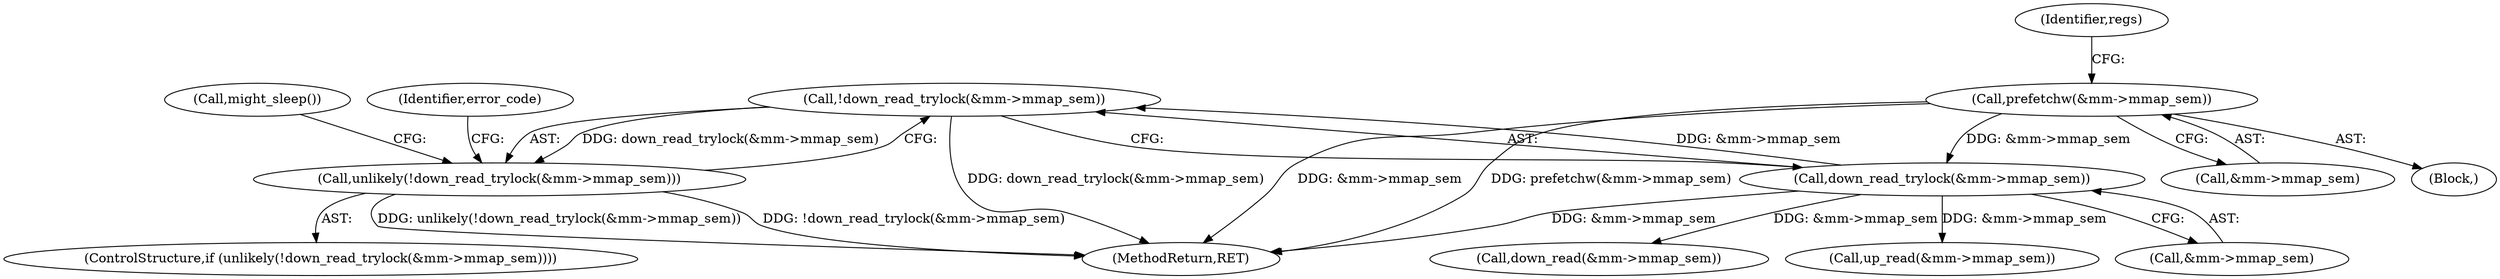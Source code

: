 digraph "0_linux_a8b0ca17b80e92faab46ee7179ba9e99ccb61233_52@API" {
"1000261" [label="(Call,!down_read_trylock(&mm->mmap_sem))"];
"1000262" [label="(Call,down_read_trylock(&mm->mmap_sem))"];
"1000158" [label="(Call,prefetchw(&mm->mmap_sem))"];
"1000260" [label="(Call,unlikely(!down_read_trylock(&mm->mmap_sem)))"];
"1000261" [label="(Call,!down_read_trylock(&mm->mmap_sem))"];
"1000259" [label="(ControlStructure,if (unlikely(!down_read_trylock(&mm->mmap_sem))))"];
"1000260" [label="(Call,unlikely(!down_read_trylock(&mm->mmap_sem)))"];
"1000452" [label="(MethodReturn,RET)"];
"1000119" [label="(Block,)"];
"1000166" [label="(Identifier,regs)"];
"1000294" [label="(Call,might_sleep())"];
"1000287" [label="(Call,down_read(&mm->mmap_sem))"];
"1000263" [label="(Call,&mm->mmap_sem)"];
"1000158" [label="(Call,prefetchw(&mm->mmap_sem))"];
"1000159" [label="(Call,&mm->mmap_sem)"];
"1000272" [label="(Identifier,error_code)"];
"1000447" [label="(Call,up_read(&mm->mmap_sem))"];
"1000262" [label="(Call,down_read_trylock(&mm->mmap_sem))"];
"1000261" -> "1000260"  [label="AST: "];
"1000261" -> "1000262"  [label="CFG: "];
"1000262" -> "1000261"  [label="AST: "];
"1000260" -> "1000261"  [label="CFG: "];
"1000261" -> "1000452"  [label="DDG: down_read_trylock(&mm->mmap_sem)"];
"1000261" -> "1000260"  [label="DDG: down_read_trylock(&mm->mmap_sem)"];
"1000262" -> "1000261"  [label="DDG: &mm->mmap_sem"];
"1000262" -> "1000263"  [label="CFG: "];
"1000263" -> "1000262"  [label="AST: "];
"1000262" -> "1000452"  [label="DDG: &mm->mmap_sem"];
"1000158" -> "1000262"  [label="DDG: &mm->mmap_sem"];
"1000262" -> "1000287"  [label="DDG: &mm->mmap_sem"];
"1000262" -> "1000447"  [label="DDG: &mm->mmap_sem"];
"1000158" -> "1000119"  [label="AST: "];
"1000158" -> "1000159"  [label="CFG: "];
"1000159" -> "1000158"  [label="AST: "];
"1000166" -> "1000158"  [label="CFG: "];
"1000158" -> "1000452"  [label="DDG: &mm->mmap_sem"];
"1000158" -> "1000452"  [label="DDG: prefetchw(&mm->mmap_sem)"];
"1000260" -> "1000259"  [label="AST: "];
"1000272" -> "1000260"  [label="CFG: "];
"1000294" -> "1000260"  [label="CFG: "];
"1000260" -> "1000452"  [label="DDG: unlikely(!down_read_trylock(&mm->mmap_sem))"];
"1000260" -> "1000452"  [label="DDG: !down_read_trylock(&mm->mmap_sem)"];
}
